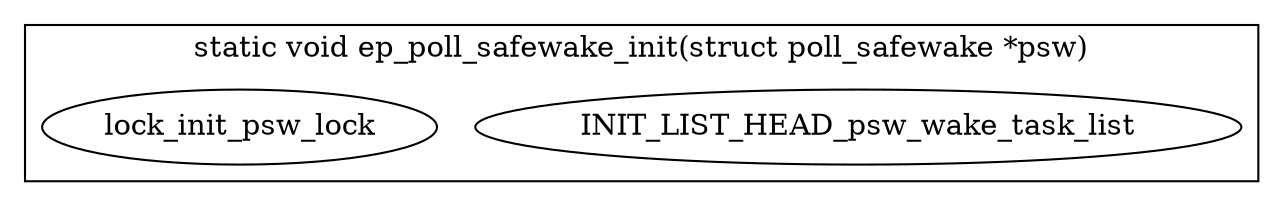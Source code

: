 digraph eventpoll_c{
	subgraph cluster_ep_poll_safewake_init{
		label="static void ep_poll_safewake_init(struct poll_safewake *psw)";
		INIT_LIST_HEAD_psw_wake_task_list[label="INIT_LIST_HEAD_psw_wake_task_list"];
		lock_init_psw_lock[label="lock_init_psw_lock"];
	}

	subgraph cluster_ep_poll_safewake{
		label="static void ep_poll_safewake(struct poll_safewake *psw, wait_queue_head_t *wq)";
		
	}
}
